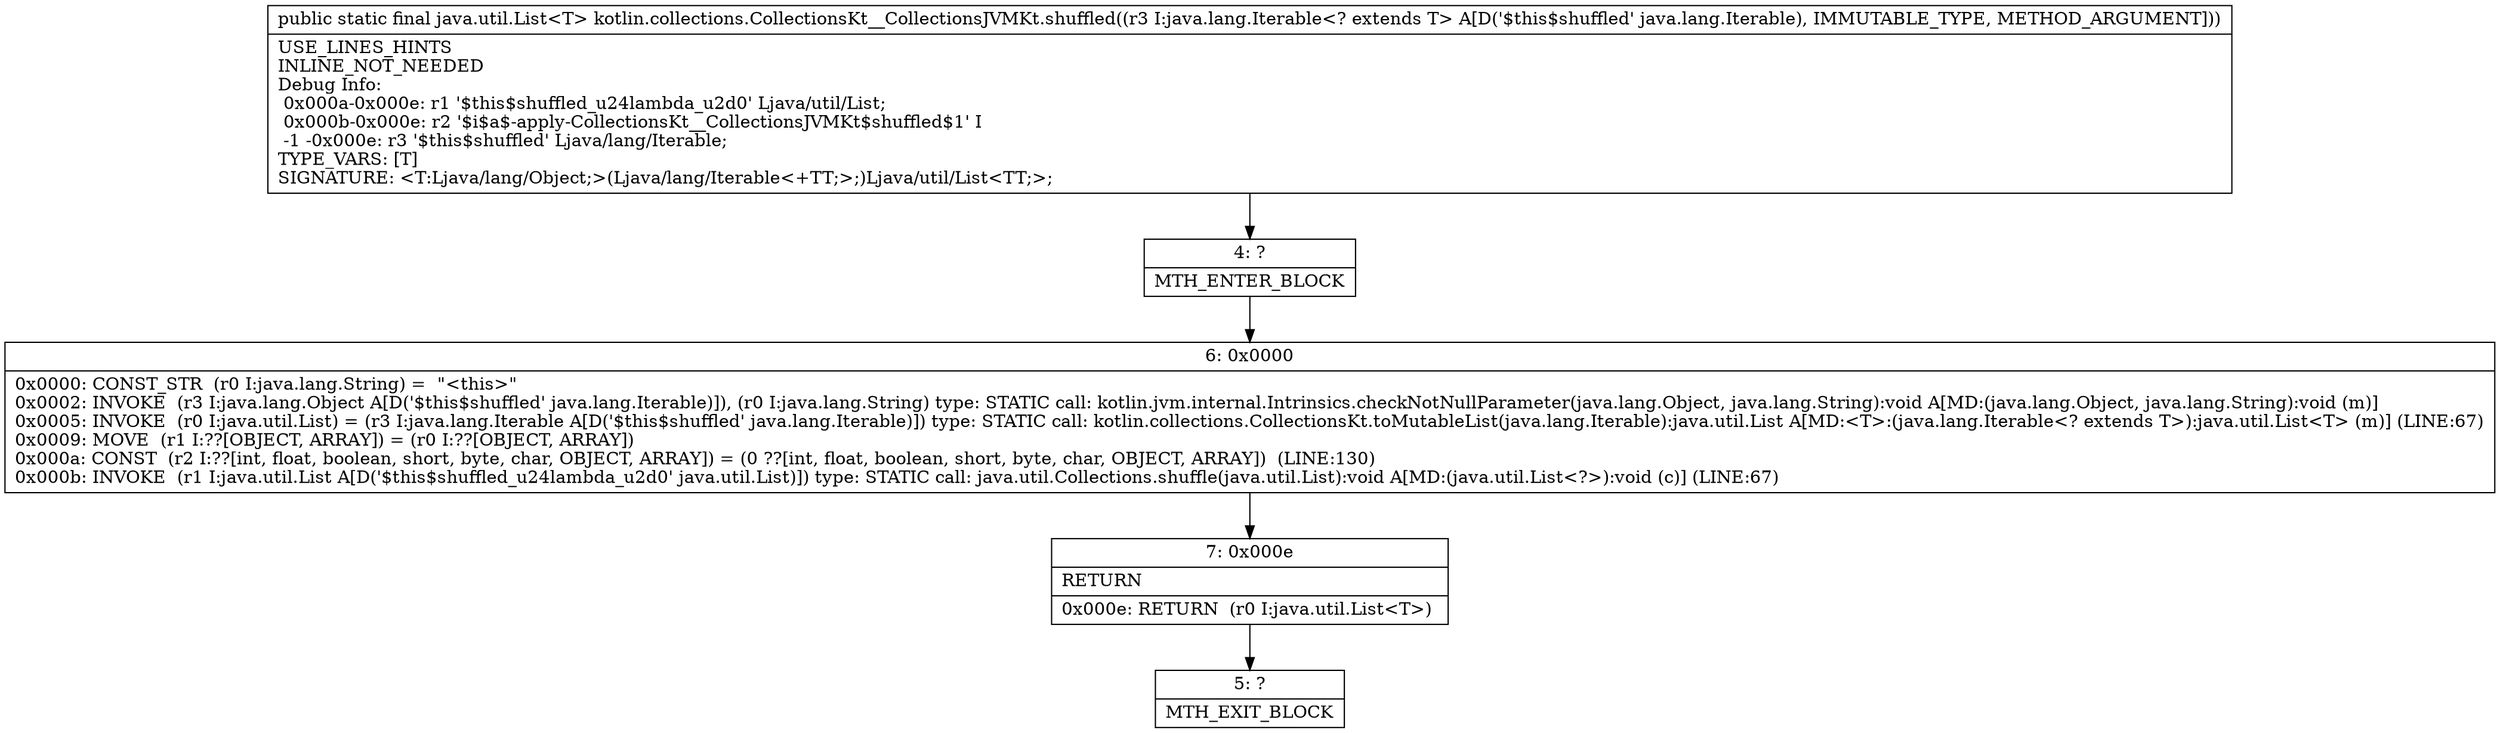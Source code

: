 digraph "CFG forkotlin.collections.CollectionsKt__CollectionsJVMKt.shuffled(Ljava\/lang\/Iterable;)Ljava\/util\/List;" {
Node_4 [shape=record,label="{4\:\ ?|MTH_ENTER_BLOCK\l}"];
Node_6 [shape=record,label="{6\:\ 0x0000|0x0000: CONST_STR  (r0 I:java.lang.String) =  \"\<this\>\" \l0x0002: INVOKE  (r3 I:java.lang.Object A[D('$this$shuffled' java.lang.Iterable)]), (r0 I:java.lang.String) type: STATIC call: kotlin.jvm.internal.Intrinsics.checkNotNullParameter(java.lang.Object, java.lang.String):void A[MD:(java.lang.Object, java.lang.String):void (m)]\l0x0005: INVOKE  (r0 I:java.util.List) = (r3 I:java.lang.Iterable A[D('$this$shuffled' java.lang.Iterable)]) type: STATIC call: kotlin.collections.CollectionsKt.toMutableList(java.lang.Iterable):java.util.List A[MD:\<T\>:(java.lang.Iterable\<? extends T\>):java.util.List\<T\> (m)] (LINE:67)\l0x0009: MOVE  (r1 I:??[OBJECT, ARRAY]) = (r0 I:??[OBJECT, ARRAY]) \l0x000a: CONST  (r2 I:??[int, float, boolean, short, byte, char, OBJECT, ARRAY]) = (0 ??[int, float, boolean, short, byte, char, OBJECT, ARRAY])  (LINE:130)\l0x000b: INVOKE  (r1 I:java.util.List A[D('$this$shuffled_u24lambda_u2d0' java.util.List)]) type: STATIC call: java.util.Collections.shuffle(java.util.List):void A[MD:(java.util.List\<?\>):void (c)] (LINE:67)\l}"];
Node_7 [shape=record,label="{7\:\ 0x000e|RETURN\l|0x000e: RETURN  (r0 I:java.util.List\<T\>) \l}"];
Node_5 [shape=record,label="{5\:\ ?|MTH_EXIT_BLOCK\l}"];
MethodNode[shape=record,label="{public static final java.util.List\<T\> kotlin.collections.CollectionsKt__CollectionsJVMKt.shuffled((r3 I:java.lang.Iterable\<? extends T\> A[D('$this$shuffled' java.lang.Iterable), IMMUTABLE_TYPE, METHOD_ARGUMENT]))  | USE_LINES_HINTS\lINLINE_NOT_NEEDED\lDebug Info:\l  0x000a\-0x000e: r1 '$this$shuffled_u24lambda_u2d0' Ljava\/util\/List;\l  0x000b\-0x000e: r2 '$i$a$\-apply\-CollectionsKt__CollectionsJVMKt$shuffled$1' I\l  \-1 \-0x000e: r3 '$this$shuffled' Ljava\/lang\/Iterable;\lTYPE_VARS: [T]\lSIGNATURE: \<T:Ljava\/lang\/Object;\>(Ljava\/lang\/Iterable\<+TT;\>;)Ljava\/util\/List\<TT;\>;\l}"];
MethodNode -> Node_4;Node_4 -> Node_6;
Node_6 -> Node_7;
Node_7 -> Node_5;
}

